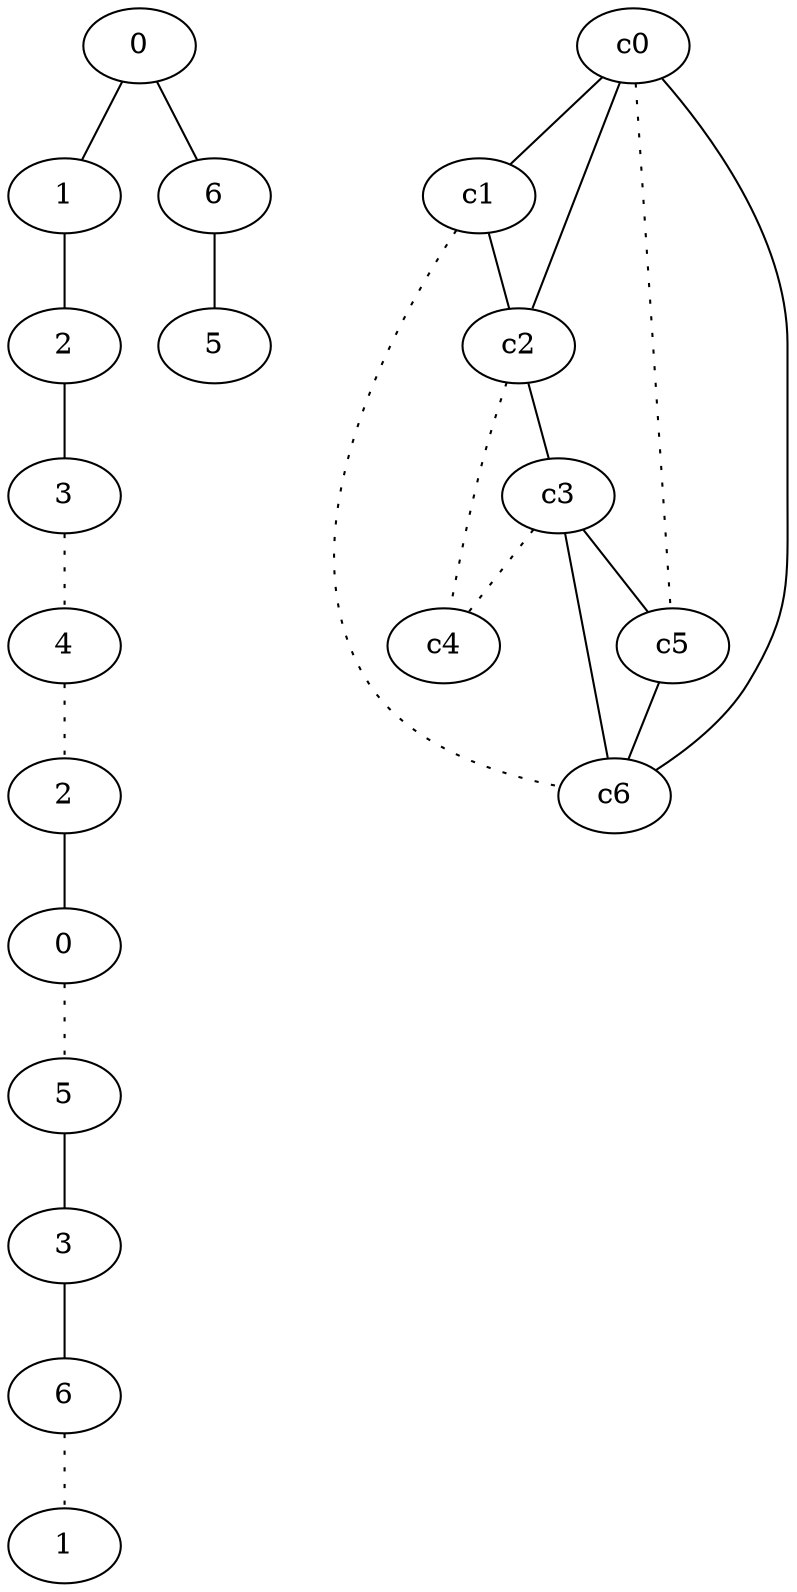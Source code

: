 graph {
a0[label=0];
a1[label=1];
a2[label=2];
a3[label=3];
a4[label=4];
a5[label=2];
a6[label=0];
a7[label=5];
a8[label=3];
a9[label=6];
a10[label=1];
a11[label=6];
a12[label=5];
a0 -- a1;
a0 -- a11;
a1 -- a2;
a2 -- a3;
a3 -- a4 [style=dotted];
a4 -- a5 [style=dotted];
a5 -- a6;
a6 -- a7 [style=dotted];
a7 -- a8;
a8 -- a9;
a9 -- a10 [style=dotted];
a11 -- a12;
c0 -- c1;
c0 -- c2;
c0 -- c5 [style=dotted];
c0 -- c6;
c1 -- c2;
c1 -- c6 [style=dotted];
c2 -- c3;
c2 -- c4 [style=dotted];
c3 -- c4 [style=dotted];
c3 -- c5;
c3 -- c6;
c5 -- c6;
}
